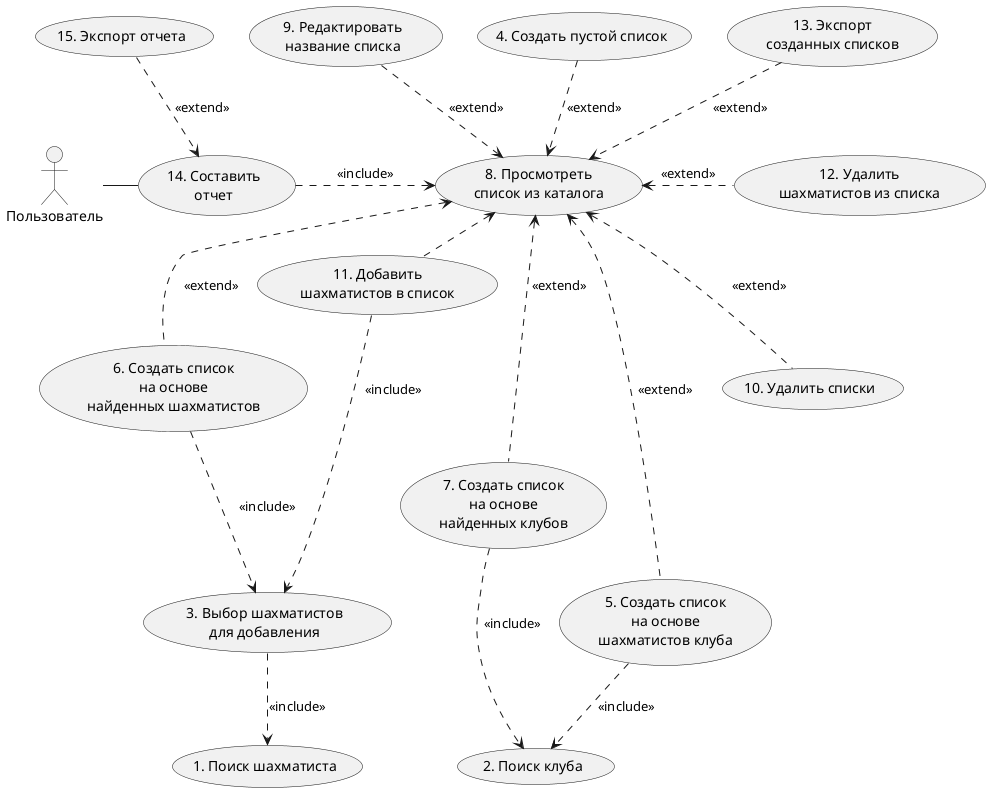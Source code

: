 ﻿@startuml

actor Пользователь as user

usecase (1. Поиск шахматиста) as searchPlayer  
usecase (2. Поиск клуба) as searchClub
usecase (3. Выбор шахматистов\nдля добавления) as choosePlayers 
usecase (4. Создать пустой список) as createEmpty
usecase (5. Создать список\nна основе\nшахматистов клуба) as createByClub 
usecase (6. Создать список\nна основе\nнайденных шахматистов) as createByPlayers 
usecase (7. Создать список\nна основе\nнайденных клубов) as createByClubs 
usecase (8. Просмотреть\nсписок из каталога) as readList 
usecase (9. Редактировать\nназвание списка) as editList
usecase (10. Удалить списки) as deleteList
usecase (11. Добавить\nшахматистов в список) as addPlayer 
usecase (12. Удалить\nшахматистов из списка) as deletePlayer
usecase (13. Экспорт\nсозданных списков) as exportList
usecase (14. Составить\nотчет) as createDashboard 
usecase (15. Экспорт отчета) as exportDashboard

user - createDashboard
    createDashboard <.u. exportDashboard : <<extend>>
    createDashboard .r.> readList : <<include>>
        readList <.u. createEmpty : <<extend>>
        readList <... createByClub : <<extend>>
            createByClub ..> searchClub : <<include>>
        readList <.. createByClubs : <<extend>>
            createByClubs ..> searchClub : <<include>>
        readList <.. createByPlayers : <<extend>>
            createByPlayers ..> choosePlayers : <<include>>
                choosePlayers ..> searchPlayer : <<include>>
        readList <.u. editList : <<extend>>
        readList <.. deleteList : <<extend>>
        readList <.u. exportList : <<extend>>
        readList <. deletePlayer : <<extend>>
        readList <. addPlayer : <<extend>>
            addPlayer ..> choosePlayers : <<include>>

@enduml